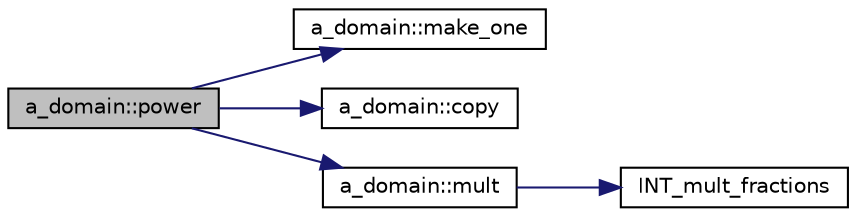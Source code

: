digraph "a_domain::power"
{
  edge [fontname="Helvetica",fontsize="10",labelfontname="Helvetica",labelfontsize="10"];
  node [fontname="Helvetica",fontsize="10",shape=record];
  rankdir="LR";
  Node275 [label="a_domain::power",height=0.2,width=0.4,color="black", fillcolor="grey75", style="filled", fontcolor="black"];
  Node275 -> Node276 [color="midnightblue",fontsize="10",style="solid",fontname="Helvetica"];
  Node276 [label="a_domain::make_one",height=0.2,width=0.4,color="black", fillcolor="white", style="filled",URL="$db/dd1/classa__domain.html#a6929066f012b2089349774888e665db2"];
  Node275 -> Node277 [color="midnightblue",fontsize="10",style="solid",fontname="Helvetica"];
  Node277 [label="a_domain::copy",height=0.2,width=0.4,color="black", fillcolor="white", style="filled",URL="$db/dd1/classa__domain.html#a0a6f28f247762f79caeca959f58440bc"];
  Node275 -> Node278 [color="midnightblue",fontsize="10",style="solid",fontname="Helvetica"];
  Node278 [label="a_domain::mult",height=0.2,width=0.4,color="black", fillcolor="white", style="filled",URL="$db/dd1/classa__domain.html#ae587ea71187430b3cfe4868182cd37f5"];
  Node278 -> Node279 [color="midnightblue",fontsize="10",style="solid",fontname="Helvetica"];
  Node279 [label="INT_mult_fractions",height=0.2,width=0.4,color="black", fillcolor="white", style="filled",URL="$de/dc5/algebra__and__number__theory_8h.html#ad45987433ae2f19d3af9b98fc4418559"];
}
